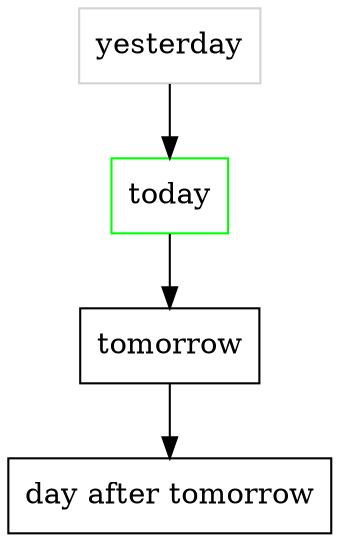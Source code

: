 digraph g {
    node [shape=box];
    yesterday [color=lightgrey];
    today [color=green];
    nextDay [label="day after tomorrow"];

    yesterday -> today;
    today -> tomorrow;
    tomorrow -> nextDay;
}
